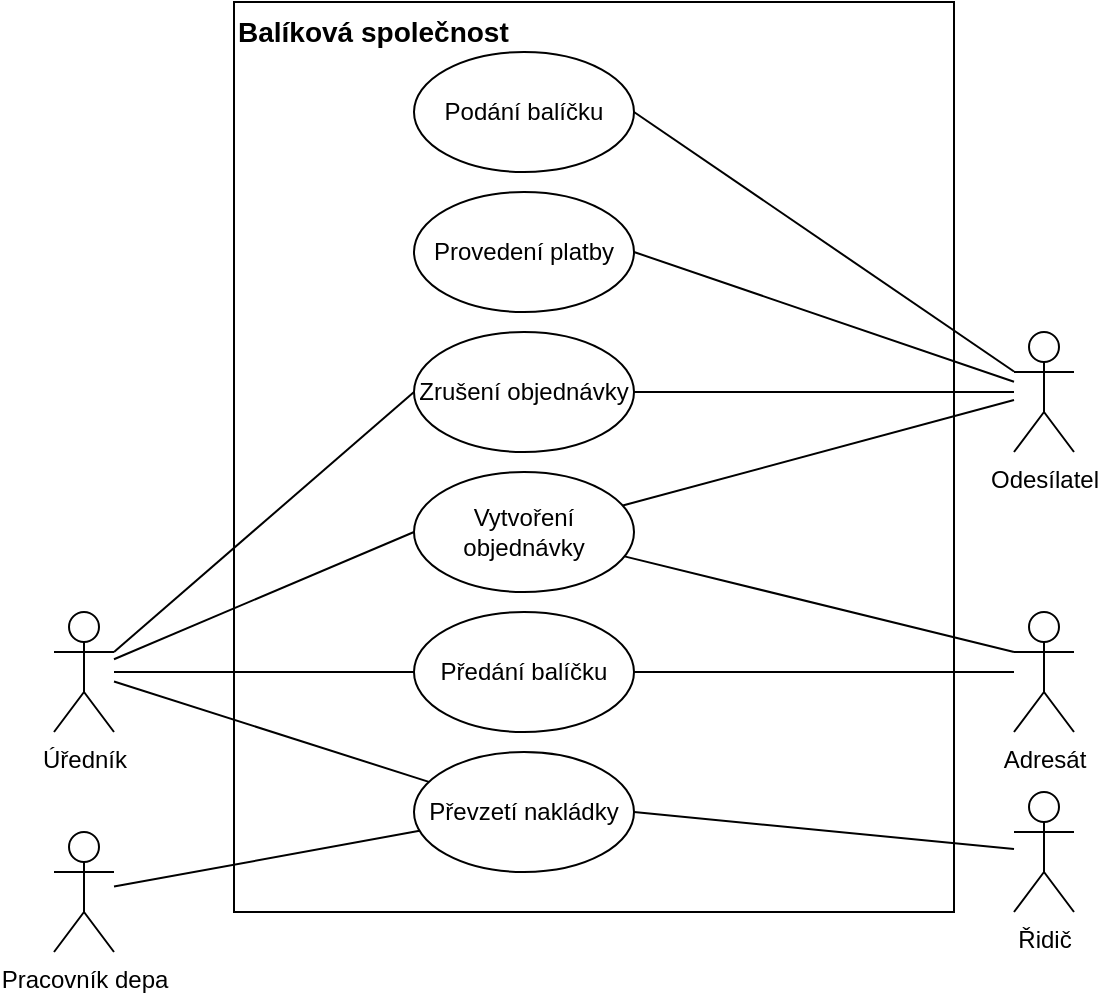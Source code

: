 <mxfile version="20.6.2" type="github">
  <diagram id="tyh3BbqqU5Aa6YJ-12lD" name="Stránka-1">
    <mxGraphModel dx="1154" dy="646" grid="1" gridSize="10" guides="1" tooltips="1" connect="1" arrows="1" fold="1" page="1" pageScale="1" pageWidth="827" pageHeight="1169" math="0" shadow="0">
      <root>
        <mxCell id="0" />
        <mxCell id="1" parent="0" />
        <mxCell id="Qde1e1kA7MSNwPP84bWM-2" value="Odesílatel" style="shape=umlActor;verticalLabelPosition=bottom;verticalAlign=top;html=1;outlineConnect=0;" parent="1" vertex="1">
          <mxGeometry x="610" y="180" width="30" height="60" as="geometry" />
        </mxCell>
        <mxCell id="Qde1e1kA7MSNwPP84bWM-3" value="Adresát" style="shape=umlActor;verticalLabelPosition=bottom;verticalAlign=top;html=1;outlineConnect=0;" parent="1" vertex="1">
          <mxGeometry x="610" y="320" width="30" height="60" as="geometry" />
        </mxCell>
        <mxCell id="Qde1e1kA7MSNwPP84bWM-4" value="Balíková společnost" style="rounded=0;whiteSpace=wrap;html=1;align=left;labelPosition=center;verticalLabelPosition=middle;verticalAlign=top;fontStyle=1;fontSize=14;" parent="1" vertex="1">
          <mxGeometry x="220" y="15" width="360" height="455" as="geometry" />
        </mxCell>
        <mxCell id="Qde1e1kA7MSNwPP84bWM-1" value="Podání balíčku" style="ellipse;whiteSpace=wrap;html=1;" parent="1" vertex="1">
          <mxGeometry x="310" y="40" width="110" height="60" as="geometry" />
        </mxCell>
        <mxCell id="Qde1e1kA7MSNwPP84bWM-6" value="Provedení platby" style="ellipse;whiteSpace=wrap;html=1;" parent="1" vertex="1">
          <mxGeometry x="310" y="110" width="110" height="60" as="geometry" />
        </mxCell>
        <mxCell id="Qde1e1kA7MSNwPP84bWM-7" value="Úředník" style="shape=umlActor;verticalLabelPosition=bottom;verticalAlign=top;html=1;outlineConnect=0;" parent="1" vertex="1">
          <mxGeometry x="130" y="320" width="30" height="60" as="geometry" />
        </mxCell>
        <mxCell id="9efELcgQeVrvSYD4sG1p-1" style="rounded=0;orthogonalLoop=1;jettySize=auto;html=1;entryX=0;entryY=0.333;entryDx=0;entryDy=0;entryPerimeter=0;endArrow=none;endFill=0;" edge="1" parent="1" source="Qde1e1kA7MSNwPP84bWM-9" target="Qde1e1kA7MSNwPP84bWM-3">
          <mxGeometry relative="1" as="geometry" />
        </mxCell>
        <mxCell id="9efELcgQeVrvSYD4sG1p-2" style="edgeStyle=none;rounded=0;orthogonalLoop=1;jettySize=auto;html=1;endArrow=none;endFill=0;" edge="1" parent="1" source="Qde1e1kA7MSNwPP84bWM-9" target="Qde1e1kA7MSNwPP84bWM-2">
          <mxGeometry relative="1" as="geometry" />
        </mxCell>
        <mxCell id="Qde1e1kA7MSNwPP84bWM-9" value="Vytvoření objednávky" style="ellipse;whiteSpace=wrap;html=1;" parent="1" vertex="1">
          <mxGeometry x="310" y="250" width="110" height="60" as="geometry" />
        </mxCell>
        <mxCell id="Qde1e1kA7MSNwPP84bWM-10" value="" style="endArrow=none;html=1;rounded=0;fontSize=14;exitX=1;exitY=0.5;exitDx=0;exitDy=0;" parent="1" source="Qde1e1kA7MSNwPP84bWM-1" target="Qde1e1kA7MSNwPP84bWM-2" edge="1">
          <mxGeometry width="50" height="50" relative="1" as="geometry">
            <mxPoint x="520" y="280" as="sourcePoint" />
            <mxPoint x="510" y="160" as="targetPoint" />
          </mxGeometry>
        </mxCell>
        <mxCell id="Qde1e1kA7MSNwPP84bWM-11" value="" style="endArrow=none;html=1;rounded=0;fontSize=14;exitX=1;exitY=0.5;exitDx=0;exitDy=0;" parent="1" source="Qde1e1kA7MSNwPP84bWM-6" target="Qde1e1kA7MSNwPP84bWM-2" edge="1">
          <mxGeometry width="50" height="50" relative="1" as="geometry">
            <mxPoint x="410" y="130" as="sourcePoint" />
            <mxPoint x="570" y="200" as="targetPoint" />
          </mxGeometry>
        </mxCell>
        <mxCell id="Qde1e1kA7MSNwPP84bWM-17" value="" style="endArrow=none;html=1;rounded=0;fontSize=14;exitX=0;exitY=0.5;exitDx=0;exitDy=0;" parent="1" source="Qde1e1kA7MSNwPP84bWM-9" target="Qde1e1kA7MSNwPP84bWM-7" edge="1">
          <mxGeometry width="50" height="50" relative="1" as="geometry">
            <mxPoint x="410" y="340" as="sourcePoint" />
            <mxPoint x="180" y="460" as="targetPoint" />
          </mxGeometry>
        </mxCell>
        <mxCell id="Qde1e1kA7MSNwPP84bWM-19" style="edgeStyle=orthogonalEdgeStyle;rounded=0;orthogonalLoop=1;jettySize=auto;html=1;exitX=0.5;exitY=1;exitDx=0;exitDy=0;fontSize=14;" parent="1" source="Qde1e1kA7MSNwPP84bWM-9" target="Qde1e1kA7MSNwPP84bWM-9" edge="1">
          <mxGeometry relative="1" as="geometry" />
        </mxCell>
        <mxCell id="Qde1e1kA7MSNwPP84bWM-26" value="Řidič" style="shape=umlActor;verticalLabelPosition=bottom;verticalAlign=top;html=1;outlineConnect=0;fontSize=12;" parent="1" vertex="1">
          <mxGeometry x="610" y="410" width="30" height="60" as="geometry" />
        </mxCell>
        <mxCell id="wM-L03-5KIFUmMX-lI7g-7" style="edgeStyle=none;rounded=0;orthogonalLoop=1;jettySize=auto;html=1;endArrow=none;endFill=0;" parent="1" source="Qde1e1kA7MSNwPP84bWM-27" target="Qde1e1kA7MSNwPP84bWM-32" edge="1">
          <mxGeometry relative="1" as="geometry" />
        </mxCell>
        <mxCell id="wM-L03-5KIFUmMX-lI7g-8" style="edgeStyle=none;rounded=0;orthogonalLoop=1;jettySize=auto;html=1;endArrow=none;endFill=0;" parent="1" source="Qde1e1kA7MSNwPP84bWM-27" target="Qde1e1kA7MSNwPP84bWM-7" edge="1">
          <mxGeometry relative="1" as="geometry" />
        </mxCell>
        <mxCell id="Qde1e1kA7MSNwPP84bWM-27" value="Převzetí nakládky" style="ellipse;whiteSpace=wrap;html=1;" parent="1" vertex="1">
          <mxGeometry x="310" y="390" width="110" height="60" as="geometry" />
        </mxCell>
        <mxCell id="Qde1e1kA7MSNwPP84bWM-30" value="" style="endArrow=none;html=1;rounded=0;fontSize=14;exitX=1;exitY=0.5;exitDx=0;exitDy=0;" parent="1" source="Qde1e1kA7MSNwPP84bWM-27" target="Qde1e1kA7MSNwPP84bWM-26" edge="1">
          <mxGeometry width="50" height="50" relative="1" as="geometry">
            <mxPoint x="490" y="540" as="sourcePoint" />
            <mxPoint x="530" y="540" as="targetPoint" />
          </mxGeometry>
        </mxCell>
        <mxCell id="Qde1e1kA7MSNwPP84bWM-31" value="" style="endArrow=none;html=1;rounded=0;fontSize=14;exitX=1;exitY=0.5;exitDx=0;exitDy=0;" parent="1" source="Qde1e1kA7MSNwPP84bWM-56" target="Qde1e1kA7MSNwPP84bWM-3" edge="1">
          <mxGeometry width="50" height="50" relative="1" as="geometry">
            <mxPoint x="460" y="670" as="sourcePoint" />
            <mxPoint x="540" y="660" as="targetPoint" />
          </mxGeometry>
        </mxCell>
        <mxCell id="Qde1e1kA7MSNwPP84bWM-32" value="Pracovník depa" style="shape=umlActor;verticalLabelPosition=bottom;verticalAlign=top;html=1;outlineConnect=0;" parent="1" vertex="1">
          <mxGeometry x="130" y="430" width="30" height="60" as="geometry" />
        </mxCell>
        <mxCell id="Qde1e1kA7MSNwPP84bWM-56" value="Předání balíčku" style="ellipse;whiteSpace=wrap;html=1;" parent="1" vertex="1">
          <mxGeometry x="310" y="320" width="110" height="60" as="geometry" />
        </mxCell>
        <mxCell id="Qde1e1kA7MSNwPP84bWM-57" value="" style="endArrow=none;html=1;rounded=0;fontSize=14;exitX=0;exitY=0.5;exitDx=0;exitDy=0;" parent="1" source="Qde1e1kA7MSNwPP84bWM-56" target="Qde1e1kA7MSNwPP84bWM-7" edge="1">
          <mxGeometry width="50" height="50" relative="1" as="geometry">
            <mxPoint x="296" y="600" as="sourcePoint" />
            <mxPoint x="140" y="490.526" as="targetPoint" />
          </mxGeometry>
        </mxCell>
        <mxCell id="wM-L03-5KIFUmMX-lI7g-4" style="rounded=0;orthogonalLoop=1;jettySize=auto;html=1;endArrow=none;endFill=0;" parent="1" source="wM-L03-5KIFUmMX-lI7g-2" target="Qde1e1kA7MSNwPP84bWM-2" edge="1">
          <mxGeometry relative="1" as="geometry" />
        </mxCell>
        <mxCell id="wM-L03-5KIFUmMX-lI7g-6" style="edgeStyle=none;rounded=0;orthogonalLoop=1;jettySize=auto;html=1;endArrow=none;endFill=0;exitX=0;exitY=0.5;exitDx=0;exitDy=0;" parent="1" source="wM-L03-5KIFUmMX-lI7g-2" edge="1">
          <mxGeometry relative="1" as="geometry">
            <mxPoint x="160" y="340" as="targetPoint" />
          </mxGeometry>
        </mxCell>
        <mxCell id="wM-L03-5KIFUmMX-lI7g-2" value="Zrušení objednávky" style="ellipse;whiteSpace=wrap;html=1;" parent="1" vertex="1">
          <mxGeometry x="310" y="180" width="110" height="60" as="geometry" />
        </mxCell>
      </root>
    </mxGraphModel>
  </diagram>
</mxfile>

